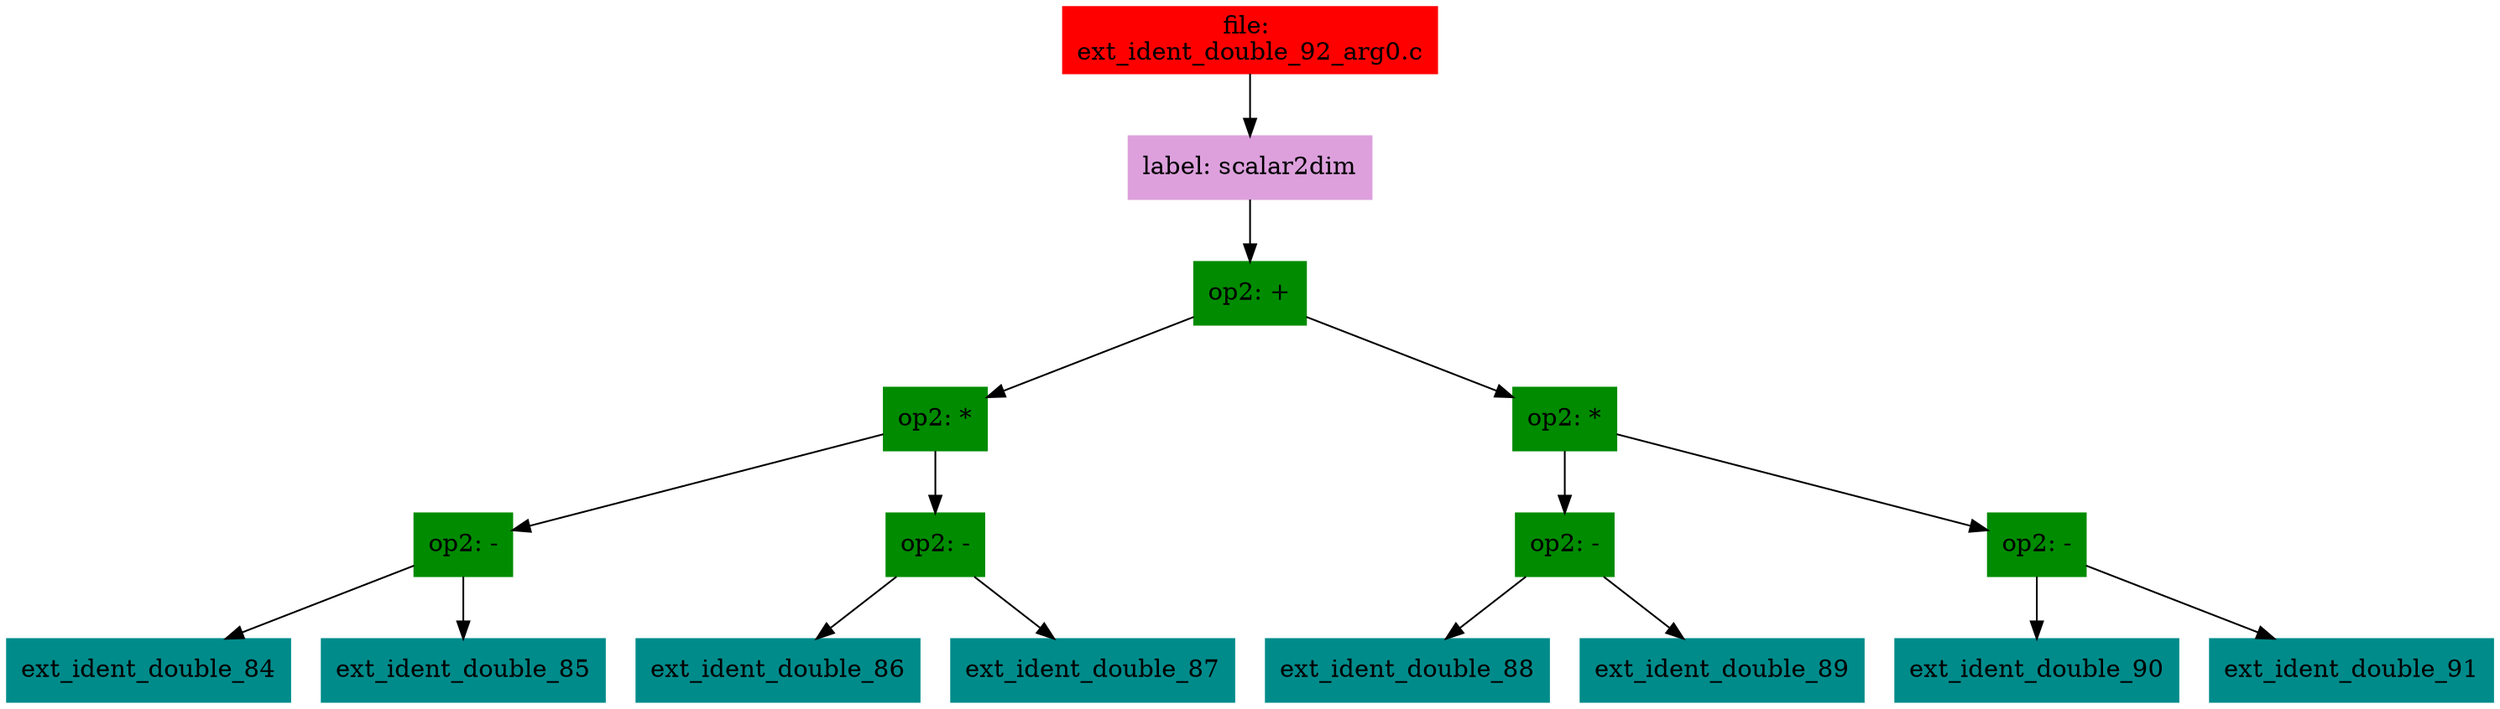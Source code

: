 digraph G {
node [shape=box]

0 [label="file: 
ext_ident_double_92_arg0.c",color=red, style=filled]
1 [label="label: scalar2dim",color=plum, style=filled]
0 -> 1
2 [label="op2: +",color=green4, style=filled]
1 -> 2
3 [label="op2: *",color=green4, style=filled]
2 -> 3
4 [label="op2: -",color=green4, style=filled]
3 -> 4
5 [label="ext_ident_double_84",color=cyan4, style=filled]
4 -> 5
12 [label="ext_ident_double_85",color=cyan4, style=filled]
4 -> 12
19 [label="op2: -",color=green4, style=filled]
3 -> 19
20 [label="ext_ident_double_86",color=cyan4, style=filled]
19 -> 20
27 [label="ext_ident_double_87",color=cyan4, style=filled]
19 -> 27
34 [label="op2: *",color=green4, style=filled]
2 -> 34
35 [label="op2: -",color=green4, style=filled]
34 -> 35
36 [label="ext_ident_double_88",color=cyan4, style=filled]
35 -> 36
43 [label="ext_ident_double_89",color=cyan4, style=filled]
35 -> 43
50 [label="op2: -",color=green4, style=filled]
34 -> 50
51 [label="ext_ident_double_90",color=cyan4, style=filled]
50 -> 51
58 [label="ext_ident_double_91",color=cyan4, style=filled]
50 -> 58


}

